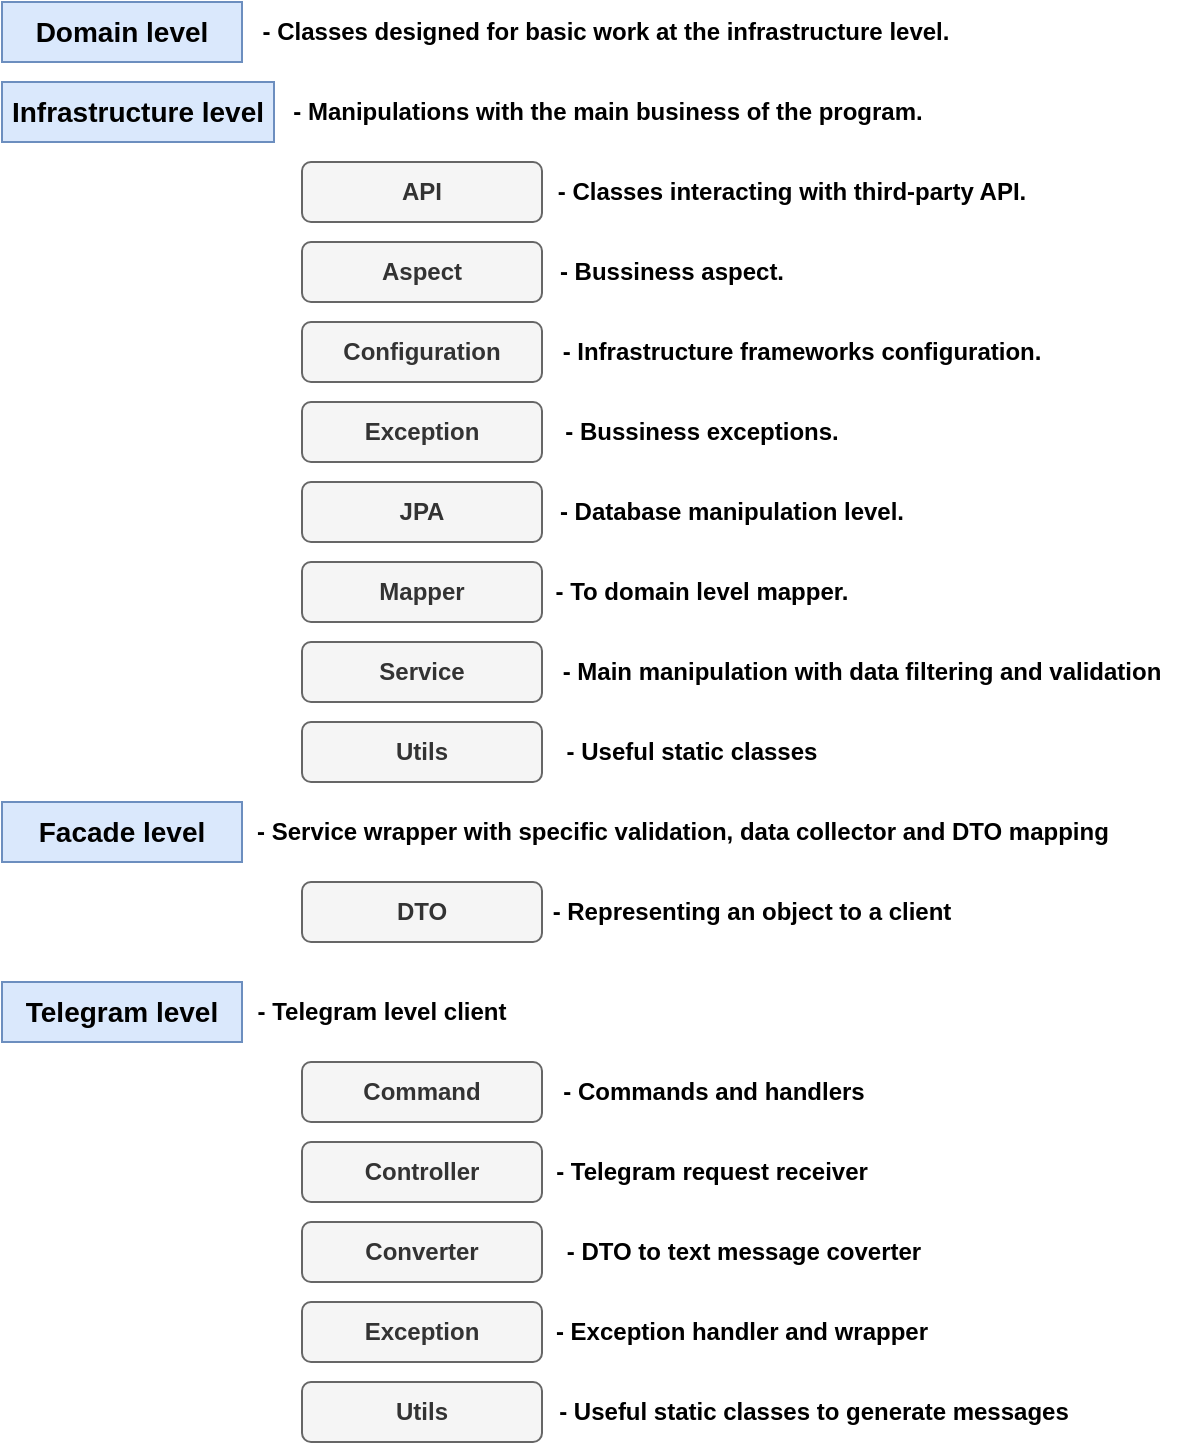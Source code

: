 <mxfile version="21.6.2" type="device">
  <diagram name="Страница 1" id="7d_37-fTi4GixDlDA_kG">
    <mxGraphModel dx="1290" dy="607" grid="1" gridSize="10" guides="1" tooltips="1" connect="1" arrows="1" fold="1" page="1" pageScale="1" pageWidth="827" pageHeight="1169" background="#ffffff" math="0" shadow="0">
      <root>
        <mxCell id="0" />
        <mxCell id="1" parent="0" />
        <mxCell id="MtCZTmYr21M7vjXc_pHW-1" value="&lt;b&gt;&lt;font style=&quot;font-size: 14px;&quot;&gt;Domain level&lt;/font&gt;&lt;/b&gt;" style="rounded=0;whiteSpace=wrap;html=1;fillColor=#dae8fc;strokeColor=#6c8ebf;" parent="1" vertex="1">
          <mxGeometry width="120" height="30" as="geometry" />
        </mxCell>
        <mxCell id="MtCZTmYr21M7vjXc_pHW-2" value="&lt;b&gt;&lt;font style=&quot;font-size: 14px;&quot;&gt;Infrastructure level&lt;/font&gt;&lt;/b&gt;" style="rounded=0;whiteSpace=wrap;html=1;fillColor=#dae8fc;strokeColor=#6c8ebf;" parent="1" vertex="1">
          <mxGeometry y="40" width="136" height="30" as="geometry" />
        </mxCell>
        <mxCell id="MtCZTmYr21M7vjXc_pHW-6" value="&lt;b&gt;JPA&lt;br&gt;&lt;/b&gt;" style="rounded=1;whiteSpace=wrap;html=1;fillColor=#f5f5f5;fontColor=#333333;strokeColor=#666666;" parent="1" vertex="1">
          <mxGeometry x="150" y="240" width="120" height="30" as="geometry" />
        </mxCell>
        <mxCell id="MtCZTmYr21M7vjXc_pHW-7" value="&lt;b&gt;API&lt;/b&gt;" style="rounded=1;whiteSpace=wrap;html=1;fillColor=#f5f5f5;fontColor=#333333;strokeColor=#666666;" parent="1" vertex="1">
          <mxGeometry x="150" y="80" width="120" height="30" as="geometry" />
        </mxCell>
        <mxCell id="MtCZTmYr21M7vjXc_pHW-9" value="&lt;b&gt;Exception&lt;/b&gt;" style="rounded=1;whiteSpace=wrap;html=1;fillColor=#f5f5f5;fontColor=#333333;strokeColor=#666666;" parent="1" vertex="1">
          <mxGeometry x="150" y="200" width="120" height="30" as="geometry" />
        </mxCell>
        <mxCell id="MtCZTmYr21M7vjXc_pHW-11" value="&lt;b&gt;Service&lt;/b&gt;" style="rounded=1;whiteSpace=wrap;html=1;fillColor=#f5f5f5;fontColor=#333333;strokeColor=#666666;" parent="1" vertex="1">
          <mxGeometry x="150" y="320" width="120" height="30" as="geometry" />
        </mxCell>
        <mxCell id="MtCZTmYr21M7vjXc_pHW-12" value="&lt;b&gt;&lt;font style=&quot;font-size: 14px;&quot;&gt;Facade level&lt;/font&gt;&lt;/b&gt;" style="rounded=0;whiteSpace=wrap;html=1;fillColor=#dae8fc;strokeColor=#6c8ebf;" parent="1" vertex="1">
          <mxGeometry y="400" width="120" height="30" as="geometry" />
        </mxCell>
        <mxCell id="MtCZTmYr21M7vjXc_pHW-15" value="&lt;b&gt;&lt;font style=&quot;font-size: 14px;&quot;&gt;Telegram level&lt;/font&gt;&lt;/b&gt;" style="rounded=0;whiteSpace=wrap;html=1;fillColor=#dae8fc;strokeColor=#6c8ebf;" parent="1" vertex="1">
          <mxGeometry y="490" width="120" height="30" as="geometry" />
        </mxCell>
        <mxCell id="OrPyA3RsfU1pUgoPuXtA-1" value="&lt;b&gt;Configuration&lt;/b&gt;" style="rounded=1;whiteSpace=wrap;html=1;fillColor=#f5f5f5;fontColor=#333333;strokeColor=#666666;" parent="1" vertex="1">
          <mxGeometry x="150" y="160" width="120" height="30" as="geometry" />
        </mxCell>
        <mxCell id="OrPyA3RsfU1pUgoPuXtA-5" value="&lt;b&gt;Command&lt;/b&gt;" style="rounded=1;whiteSpace=wrap;html=1;fillColor=#f5f5f5;fontColor=#333333;strokeColor=#666666;" parent="1" vertex="1">
          <mxGeometry x="150" y="530" width="120" height="30" as="geometry" />
        </mxCell>
        <mxCell id="OrPyA3RsfU1pUgoPuXtA-22" value="&lt;b&gt;DTO&lt;/b&gt;" style="rounded=1;whiteSpace=wrap;html=1;fillColor=#f5f5f5;fontColor=#333333;strokeColor=#666666;" parent="1" vertex="1">
          <mxGeometry x="150" y="440" width="120" height="30" as="geometry" />
        </mxCell>
        <mxCell id="OrPyA3RsfU1pUgoPuXtA-31" value="&lt;b&gt;Utils&lt;/b&gt;" style="rounded=1;whiteSpace=wrap;html=1;fillColor=#f5f5f5;fontColor=#333333;strokeColor=#666666;" parent="1" vertex="1">
          <mxGeometry x="150" y="360" width="120" height="30" as="geometry" />
        </mxCell>
        <mxCell id="7jz2_esBmiBCuAwYqWAt-1" value="&lt;b&gt;Aspect&lt;/b&gt;" style="rounded=1;whiteSpace=wrap;html=1;fillColor=#f5f5f5;fontColor=#333333;strokeColor=#666666;" parent="1" vertex="1">
          <mxGeometry x="150" y="120" width="120" height="30" as="geometry" />
        </mxCell>
        <mxCell id="l8bWjbpyHUI-m3LitHQ1-3" value="&lt;b&gt;Mapper&lt;/b&gt;" style="rounded=1;whiteSpace=wrap;html=1;fillColor=#f5f5f5;fontColor=#333333;strokeColor=#666666;" vertex="1" parent="1">
          <mxGeometry x="150" y="280" width="120" height="30" as="geometry" />
        </mxCell>
        <mxCell id="l8bWjbpyHUI-m3LitHQ1-5" value="&lt;b&gt;Controller&lt;/b&gt;" style="rounded=1;whiteSpace=wrap;html=1;fillColor=#f5f5f5;fontColor=#333333;strokeColor=#666666;" vertex="1" parent="1">
          <mxGeometry x="150" y="570" width="120" height="30" as="geometry" />
        </mxCell>
        <mxCell id="l8bWjbpyHUI-m3LitHQ1-6" value="&lt;b&gt;Converter&lt;/b&gt;" style="rounded=1;whiteSpace=wrap;html=1;fillColor=#f5f5f5;fontColor=#333333;strokeColor=#666666;" vertex="1" parent="1">
          <mxGeometry x="150" y="610" width="120" height="30" as="geometry" />
        </mxCell>
        <mxCell id="l8bWjbpyHUI-m3LitHQ1-7" value="&lt;b&gt;Exception&lt;/b&gt;" style="rounded=1;whiteSpace=wrap;html=1;fillColor=#f5f5f5;fontColor=#333333;strokeColor=#666666;" vertex="1" parent="1">
          <mxGeometry x="150" y="650" width="120" height="30" as="geometry" />
        </mxCell>
        <mxCell id="l8bWjbpyHUI-m3LitHQ1-8" value="&lt;b&gt;Utils&lt;/b&gt;" style="rounded=1;whiteSpace=wrap;html=1;fillColor=#f5f5f5;fontColor=#333333;strokeColor=#666666;" vertex="1" parent="1">
          <mxGeometry x="150" y="690" width="120" height="30" as="geometry" />
        </mxCell>
        <mxCell id="l8bWjbpyHUI-m3LitHQ1-9" value="&lt;b&gt;-&amp;nbsp;Classes designed for basic work at the infrastructure level.&lt;/b&gt;" style="text;html=1;strokeColor=none;fillColor=none;align=center;verticalAlign=middle;whiteSpace=wrap;rounded=0;" vertex="1" parent="1">
          <mxGeometry x="120" width="364" height="30" as="geometry" />
        </mxCell>
        <mxCell id="l8bWjbpyHUI-m3LitHQ1-10" value="&lt;b&gt;- Manipulations with the main business of the program.&lt;/b&gt;" style="text;html=1;strokeColor=none;fillColor=none;align=center;verticalAlign=middle;whiteSpace=wrap;rounded=0;" vertex="1" parent="1">
          <mxGeometry x="136" y="40" width="334" height="30" as="geometry" />
        </mxCell>
        <mxCell id="l8bWjbpyHUI-m3LitHQ1-11" value="&lt;b&gt;-&amp;nbsp;Classes interacting with third-party API.&lt;/b&gt;" style="text;html=1;strokeColor=none;fillColor=none;align=center;verticalAlign=middle;whiteSpace=wrap;rounded=0;" vertex="1" parent="1">
          <mxGeometry x="270" y="80" width="250" height="30" as="geometry" />
        </mxCell>
        <mxCell id="l8bWjbpyHUI-m3LitHQ1-12" value="&lt;b&gt;- Bussiness aspect.&lt;/b&gt;" style="text;html=1;strokeColor=none;fillColor=none;align=center;verticalAlign=middle;whiteSpace=wrap;rounded=0;" vertex="1" parent="1">
          <mxGeometry x="270" y="120" width="130" height="30" as="geometry" />
        </mxCell>
        <mxCell id="l8bWjbpyHUI-m3LitHQ1-13" value="&lt;b&gt;- Infrastructure frameworks configuration.&lt;/b&gt;" style="text;html=1;strokeColor=none;fillColor=none;align=center;verticalAlign=middle;whiteSpace=wrap;rounded=0;" vertex="1" parent="1">
          <mxGeometry x="270" y="160" width="260" height="30" as="geometry" />
        </mxCell>
        <mxCell id="l8bWjbpyHUI-m3LitHQ1-14" value="&lt;b&gt;- Bussiness exceptions.&lt;/b&gt;" style="text;html=1;strokeColor=none;fillColor=none;align=center;verticalAlign=middle;whiteSpace=wrap;rounded=0;" vertex="1" parent="1">
          <mxGeometry x="270" y="200" width="160" height="30" as="geometry" />
        </mxCell>
        <mxCell id="l8bWjbpyHUI-m3LitHQ1-15" value="&lt;b&gt;- Database manipulation level.&lt;/b&gt;" style="text;html=1;strokeColor=none;fillColor=none;align=center;verticalAlign=middle;whiteSpace=wrap;rounded=0;" vertex="1" parent="1">
          <mxGeometry x="270" y="240" width="190" height="30" as="geometry" />
        </mxCell>
        <mxCell id="l8bWjbpyHUI-m3LitHQ1-16" value="&lt;b&gt;- To domain level mapper.&lt;/b&gt;" style="text;html=1;strokeColor=none;fillColor=none;align=center;verticalAlign=middle;whiteSpace=wrap;rounded=0;" vertex="1" parent="1">
          <mxGeometry x="270" y="280" width="160" height="30" as="geometry" />
        </mxCell>
        <mxCell id="l8bWjbpyHUI-m3LitHQ1-17" value="&lt;b&gt;- Main manipulation with data filtering and validation&lt;/b&gt;" style="text;html=1;strokeColor=none;fillColor=none;align=center;verticalAlign=middle;whiteSpace=wrap;rounded=0;" vertex="1" parent="1">
          <mxGeometry x="270" y="320" width="320" height="30" as="geometry" />
        </mxCell>
        <mxCell id="l8bWjbpyHUI-m3LitHQ1-18" value="&lt;b&gt;- Useful static classes&lt;/b&gt;" style="text;html=1;strokeColor=none;fillColor=none;align=center;verticalAlign=middle;whiteSpace=wrap;rounded=0;" vertex="1" parent="1">
          <mxGeometry x="270" y="360" width="150" height="30" as="geometry" />
        </mxCell>
        <mxCell id="l8bWjbpyHUI-m3LitHQ1-19" value="&lt;b&gt;- Service wrapper with specific validation, data collector and DTO mapping&lt;/b&gt;" style="text;html=1;strokeColor=none;fillColor=none;align=center;verticalAlign=middle;whiteSpace=wrap;rounded=0;" vertex="1" parent="1">
          <mxGeometry x="121" y="400" width="439" height="30" as="geometry" />
        </mxCell>
        <mxCell id="l8bWjbpyHUI-m3LitHQ1-20" value="&lt;b&gt;-&amp;nbsp;Representing an object to a client&lt;/b&gt;" style="text;html=1;strokeColor=none;fillColor=none;align=center;verticalAlign=middle;whiteSpace=wrap;rounded=0;" vertex="1" parent="1">
          <mxGeometry x="270" y="440" width="210" height="30" as="geometry" />
        </mxCell>
        <mxCell id="l8bWjbpyHUI-m3LitHQ1-21" value="&lt;b&gt;- Telegram level client&lt;/b&gt;" style="text;html=1;strokeColor=none;fillColor=none;align=center;verticalAlign=middle;whiteSpace=wrap;rounded=0;" vertex="1" parent="1">
          <mxGeometry x="120" y="490" width="140" height="30" as="geometry" />
        </mxCell>
        <mxCell id="l8bWjbpyHUI-m3LitHQ1-22" value="&lt;b&gt;- Commands and handlers&lt;/b&gt;" style="text;html=1;strokeColor=none;fillColor=none;align=center;verticalAlign=middle;whiteSpace=wrap;rounded=0;" vertex="1" parent="1">
          <mxGeometry x="270.5" y="530" width="169.5" height="30" as="geometry" />
        </mxCell>
        <mxCell id="l8bWjbpyHUI-m3LitHQ1-23" value="&lt;b&gt;- Telegram request receiver&lt;/b&gt;" style="text;html=1;strokeColor=none;fillColor=none;align=center;verticalAlign=middle;whiteSpace=wrap;rounded=0;" vertex="1" parent="1">
          <mxGeometry x="270" y="570" width="170" height="30" as="geometry" />
        </mxCell>
        <mxCell id="l8bWjbpyHUI-m3LitHQ1-24" value="&lt;b&gt;- DTO to text message coverter&lt;/b&gt;" style="text;html=1;strokeColor=none;fillColor=none;align=center;verticalAlign=middle;whiteSpace=wrap;rounded=0;" vertex="1" parent="1">
          <mxGeometry x="270.5" y="610" width="199.5" height="30" as="geometry" />
        </mxCell>
        <mxCell id="l8bWjbpyHUI-m3LitHQ1-25" value="&lt;b&gt;- Exception handler and wrapper&lt;/b&gt;" style="text;html=1;strokeColor=none;fillColor=none;align=center;verticalAlign=middle;whiteSpace=wrap;rounded=0;" vertex="1" parent="1">
          <mxGeometry x="270" y="650" width="200" height="30" as="geometry" />
        </mxCell>
        <mxCell id="l8bWjbpyHUI-m3LitHQ1-26" value="&lt;b&gt;- Useful static classes to generate messages&lt;/b&gt;" style="text;html=1;strokeColor=none;fillColor=none;align=center;verticalAlign=middle;whiteSpace=wrap;rounded=0;" vertex="1" parent="1">
          <mxGeometry x="270.5" y="690" width="269.5" height="30" as="geometry" />
        </mxCell>
      </root>
    </mxGraphModel>
  </diagram>
</mxfile>
